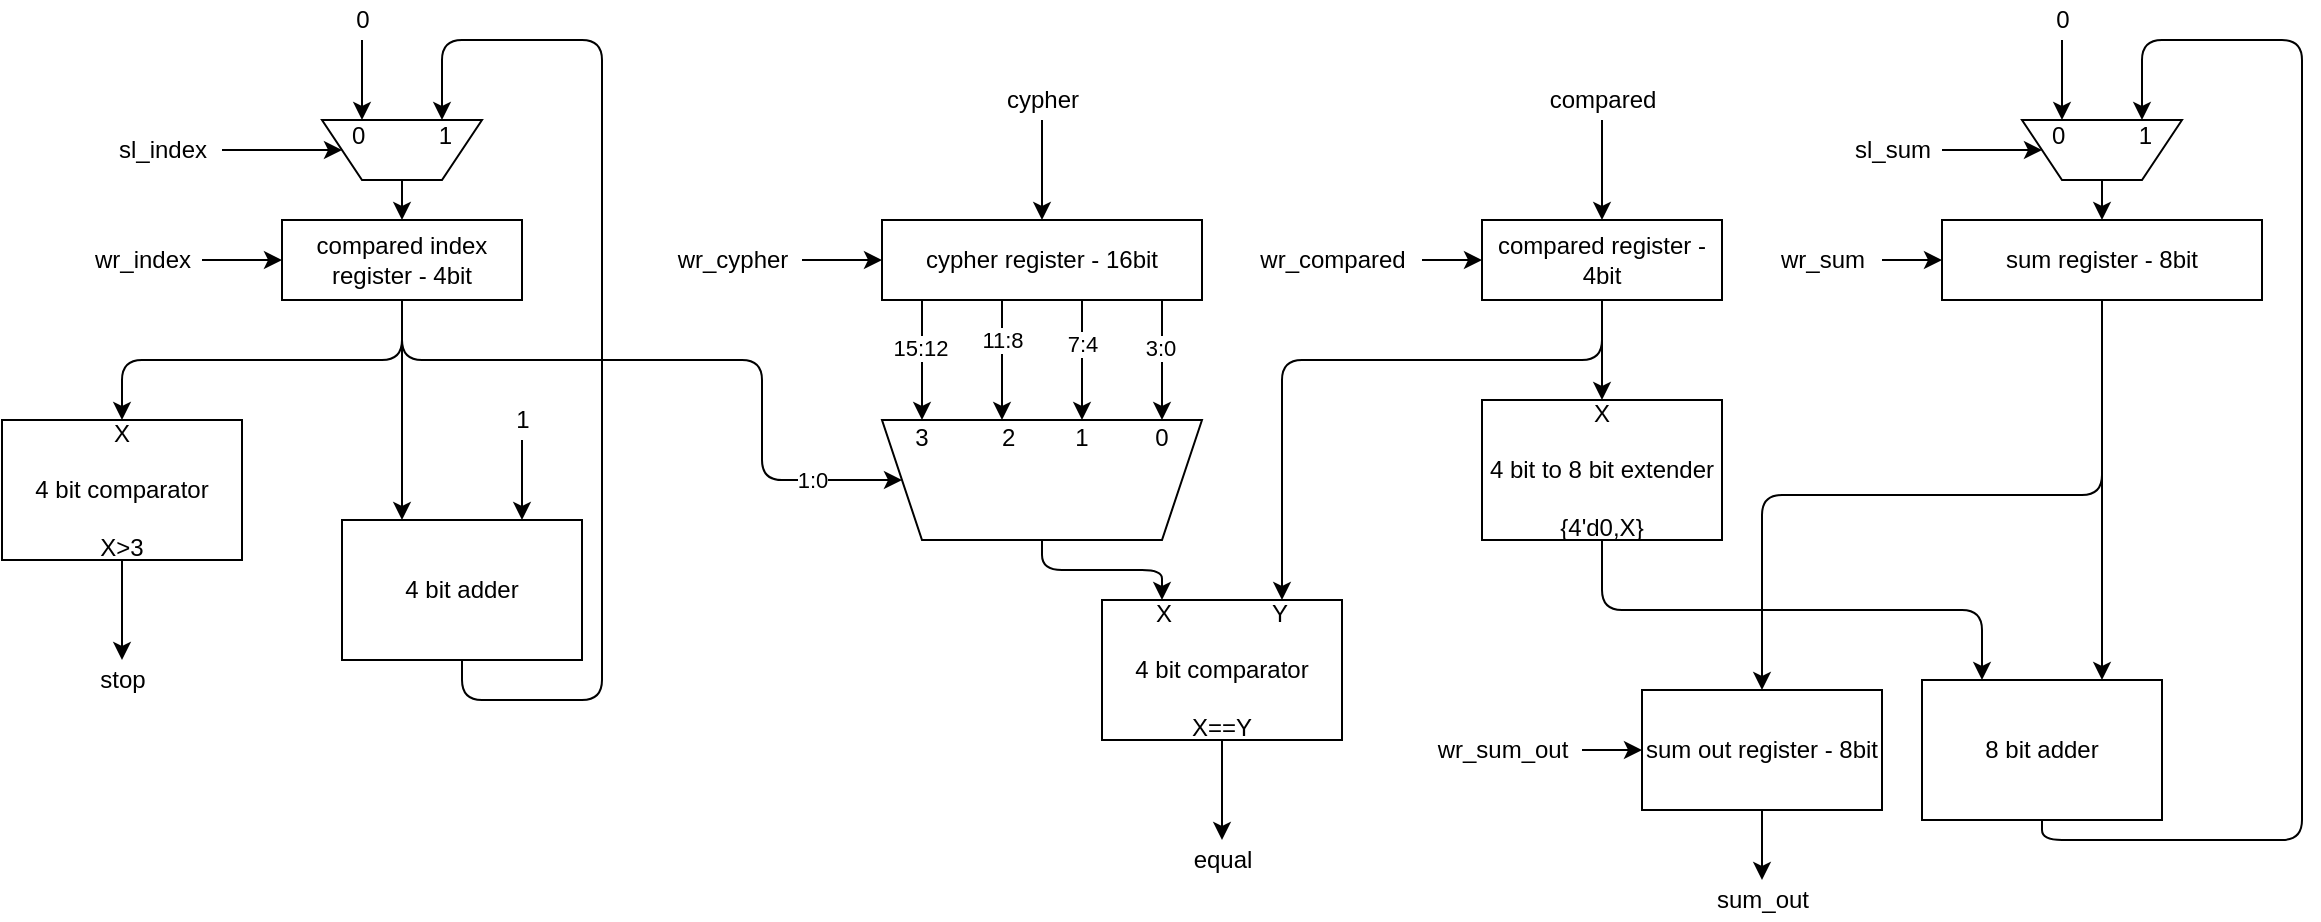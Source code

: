 <mxfile>
    <diagram id="ZdVOcvKqkg6X26MS5bD2" name="datapath">
        <mxGraphModel dx="1910" dy="487" grid="1" gridSize="10" guides="1" tooltips="1" connect="1" arrows="1" fold="1" page="1" pageScale="1" pageWidth="850" pageHeight="1100" math="0" shadow="0">
            <root>
                <mxCell id="XPeP0yjGfftGqNNi14a5-0"/>
                <mxCell id="XPeP0yjGfftGqNNi14a5-1" parent="XPeP0yjGfftGqNNi14a5-0"/>
                <mxCell id="CrxLraIGc6mBQPxh9hKg-1" style="edgeStyle=orthogonalEdgeStyle;html=1;" parent="XPeP0yjGfftGqNNi14a5-1" source="KGy81VuXfRP3Aw5jZq7l-0" edge="1">
                    <mxGeometry relative="1" as="geometry">
                        <mxPoint x="-100" y="220" as="targetPoint"/>
                        <Array as="points">
                            <mxPoint x="-100" y="220"/>
                        </Array>
                    </mxGeometry>
                </mxCell>
                <mxCell id="CrxLraIGc6mBQPxh9hKg-5" value="3:0" style="edgeLabel;html=1;align=center;verticalAlign=middle;resizable=0;points=[];" parent="CrxLraIGc6mBQPxh9hKg-1" vertex="1" connectable="0">
                    <mxGeometry x="-0.194" y="-1" relative="1" as="geometry">
                        <mxPoint as="offset"/>
                    </mxGeometry>
                </mxCell>
                <mxCell id="KGy81VuXfRP3Aw5jZq7l-0" value="cypher register - 16bit" style="whiteSpace=wrap;html=1;" parent="XPeP0yjGfftGqNNi14a5-1" vertex="1">
                    <mxGeometry x="-240" y="120" width="160" height="40" as="geometry"/>
                </mxCell>
                <mxCell id="mRzgmvmoXS2NY0X18GPS-6" style="edgeStyle=orthogonalEdgeStyle;html=1;exitX=0.5;exitY=1;exitDx=0;exitDy=0;entryX=0.5;entryY=0;entryDx=0;entryDy=0;" parent="XPeP0yjGfftGqNNi14a5-1" source="KrR5rsCbZYddll24ES3q-0" target="gKXtB0opA_RO4gvfqm3L-0" edge="1">
                    <mxGeometry relative="1" as="geometry"/>
                </mxCell>
                <mxCell id="mRzgmvmoXS2NY0X18GPS-7" style="edgeStyle=orthogonalEdgeStyle;html=1;exitX=0.5;exitY=1;exitDx=0;exitDy=0;entryX=0.25;entryY=0;entryDx=0;entryDy=0;" parent="XPeP0yjGfftGqNNi14a5-1" source="KrR5rsCbZYddll24ES3q-0" target="mRzgmvmoXS2NY0X18GPS-5" edge="1">
                    <mxGeometry relative="1" as="geometry"/>
                </mxCell>
                <mxCell id="9J9xfNeI8oakcqo642Wo-0" style="edgeStyle=orthogonalEdgeStyle;html=1;exitX=0.5;exitY=1;exitDx=0;exitDy=0;entryX=1;entryY=0.5;entryDx=0;entryDy=0;" edge="1" parent="XPeP0yjGfftGqNNi14a5-1" source="KrR5rsCbZYddll24ES3q-0" target="CrxLraIGc6mBQPxh9hKg-0">
                    <mxGeometry relative="1" as="geometry">
                        <Array as="points">
                            <mxPoint x="-480" y="190"/>
                            <mxPoint x="-300" y="190"/>
                            <mxPoint x="-300" y="250"/>
                        </Array>
                    </mxGeometry>
                </mxCell>
                <mxCell id="9J9xfNeI8oakcqo642Wo-1" value="1:0" style="edgeLabel;html=1;align=center;verticalAlign=middle;resizable=0;points=[];" vertex="1" connectable="0" parent="9J9xfNeI8oakcqo642Wo-0">
                    <mxGeometry x="0.735" relative="1" as="geometry">
                        <mxPoint as="offset"/>
                    </mxGeometry>
                </mxCell>
                <mxCell id="KrR5rsCbZYddll24ES3q-0" value="compared index register - 4bit" style="whiteSpace=wrap;html=1;" parent="XPeP0yjGfftGqNNi14a5-1" vertex="1">
                    <mxGeometry x="-540" y="120" width="120" height="40" as="geometry"/>
                </mxCell>
                <mxCell id="mRzgmvmoXS2NY0X18GPS-2" style="edgeStyle=orthogonalEdgeStyle;html=1;entryX=0.75;entryY=1;entryDx=0;entryDy=0;" parent="XPeP0yjGfftGqNNi14a5-1" source="pgQNznJHUJO7GuJ3ow-N-2" target="mRzgmvmoXS2NY0X18GPS-0" edge="1">
                    <mxGeometry relative="1" as="geometry"/>
                </mxCell>
                <mxCell id="pgQNznJHUJO7GuJ3ow-N-2" value="0" style="text;html=1;align=center;verticalAlign=middle;resizable=0;points=[];autosize=1;strokeColor=none;fillColor=none;" parent="XPeP0yjGfftGqNNi14a5-1" vertex="1">
                    <mxGeometry x="-510" y="10" width="20" height="20" as="geometry"/>
                </mxCell>
                <mxCell id="pgQNznJHUJO7GuJ3ow-N-5" style="edgeStyle=none;html=1;" parent="XPeP0yjGfftGqNNi14a5-1" source="pgQNznJHUJO7GuJ3ow-N-4" target="KGy81VuXfRP3Aw5jZq7l-0" edge="1">
                    <mxGeometry relative="1" as="geometry"/>
                </mxCell>
                <mxCell id="pgQNznJHUJO7GuJ3ow-N-4" value="wr_cypher" style="text;html=1;align=center;verticalAlign=middle;resizable=0;points=[];autosize=1;strokeColor=none;fillColor=none;" parent="XPeP0yjGfftGqNNi14a5-1" vertex="1">
                    <mxGeometry x="-350" y="130" width="70" height="20" as="geometry"/>
                </mxCell>
                <mxCell id="u11h8yRgUfMy6_1S8dIx-1" style="edgeStyle=orthogonalEdgeStyle;html=1;entryX=0.5;entryY=0;entryDx=0;entryDy=0;" parent="XPeP0yjGfftGqNNi14a5-1" source="BHs5WEKAVoBNpugfbYSk-0" target="u11h8yRgUfMy6_1S8dIx-0" edge="1">
                    <mxGeometry relative="1" as="geometry"/>
                </mxCell>
                <mxCell id="WT51ihsfkcHevo5YADm0-4" style="edgeStyle=orthogonalEdgeStyle;html=1;exitX=0.5;exitY=1;exitDx=0;exitDy=0;entryX=0.75;entryY=0;entryDx=0;entryDy=0;" parent="XPeP0yjGfftGqNNi14a5-1" source="BHs5WEKAVoBNpugfbYSk-0" target="WT51ihsfkcHevo5YADm0-2" edge="1">
                    <mxGeometry relative="1" as="geometry">
                        <Array as="points">
                            <mxPoint x="120" y="190"/>
                            <mxPoint x="-40" y="190"/>
                        </Array>
                    </mxGeometry>
                </mxCell>
                <mxCell id="BHs5WEKAVoBNpugfbYSk-0" value="compared register - 4bit" style="whiteSpace=wrap;html=1;" parent="XPeP0yjGfftGqNNi14a5-1" vertex="1">
                    <mxGeometry x="60" y="120" width="120" height="40" as="geometry"/>
                </mxCell>
                <mxCell id="BHs5WEKAVoBNpugfbYSk-2" style="edgeStyle=none;html=1;" parent="XPeP0yjGfftGqNNi14a5-1" source="BHs5WEKAVoBNpugfbYSk-1" target="KGy81VuXfRP3Aw5jZq7l-0" edge="1">
                    <mxGeometry relative="1" as="geometry"/>
                </mxCell>
                <mxCell id="BHs5WEKAVoBNpugfbYSk-1" value="cypher" style="text;html=1;align=center;verticalAlign=middle;resizable=0;points=[];autosize=1;strokeColor=none;fillColor=none;" parent="XPeP0yjGfftGqNNi14a5-1" vertex="1">
                    <mxGeometry x="-185" y="50" width="50" height="20" as="geometry"/>
                </mxCell>
                <mxCell id="BHs5WEKAVoBNpugfbYSk-4" style="edgeStyle=none;html=1;" parent="XPeP0yjGfftGqNNi14a5-1" source="BHs5WEKAVoBNpugfbYSk-3" target="BHs5WEKAVoBNpugfbYSk-0" edge="1">
                    <mxGeometry relative="1" as="geometry"/>
                </mxCell>
                <mxCell id="BHs5WEKAVoBNpugfbYSk-3" value="compared" style="text;html=1;align=center;verticalAlign=middle;resizable=0;points=[];autosize=1;strokeColor=none;fillColor=none;" parent="XPeP0yjGfftGqNNi14a5-1" vertex="1">
                    <mxGeometry x="85" y="50" width="70" height="20" as="geometry"/>
                </mxCell>
                <mxCell id="BHs5WEKAVoBNpugfbYSk-6" style="edgeStyle=none;html=1;" parent="XPeP0yjGfftGqNNi14a5-1" source="BHs5WEKAVoBNpugfbYSk-5" target="KrR5rsCbZYddll24ES3q-0" edge="1">
                    <mxGeometry relative="1" as="geometry"/>
                </mxCell>
                <mxCell id="BHs5WEKAVoBNpugfbYSk-5" value="wr_index" style="text;html=1;align=center;verticalAlign=middle;resizable=0;points=[];autosize=1;strokeColor=none;fillColor=none;" parent="XPeP0yjGfftGqNNi14a5-1" vertex="1">
                    <mxGeometry x="-640" y="130" width="60" height="20" as="geometry"/>
                </mxCell>
                <mxCell id="BHs5WEKAVoBNpugfbYSk-8" style="edgeStyle=none;html=1;" parent="XPeP0yjGfftGqNNi14a5-1" source="BHs5WEKAVoBNpugfbYSk-7" target="BHs5WEKAVoBNpugfbYSk-0" edge="1">
                    <mxGeometry relative="1" as="geometry"/>
                </mxCell>
                <mxCell id="BHs5WEKAVoBNpugfbYSk-7" value="wr_compared" style="text;html=1;align=center;verticalAlign=middle;resizable=0;points=[];autosize=1;strokeColor=none;fillColor=none;" parent="XPeP0yjGfftGqNNi14a5-1" vertex="1">
                    <mxGeometry x="-60" y="130" width="90" height="20" as="geometry"/>
                </mxCell>
                <mxCell id="NiWl0jMrNo8fdMkcoZrD-2" style="edgeStyle=none;html=1;" parent="XPeP0yjGfftGqNNi14a5-1" source="gKXtB0opA_RO4gvfqm3L-0" target="NiWl0jMrNo8fdMkcoZrD-1" edge="1">
                    <mxGeometry relative="1" as="geometry"/>
                </mxCell>
                <mxCell id="gKXtB0opA_RO4gvfqm3L-0" value="X&lt;br&gt;&lt;br&gt;4 bit comparator&lt;br&gt;&lt;br&gt;X&amp;gt;3" style="whiteSpace=wrap;html=1;" parent="XPeP0yjGfftGqNNi14a5-1" vertex="1">
                    <mxGeometry x="-680" y="220" width="120" height="70" as="geometry"/>
                </mxCell>
                <mxCell id="NiWl0jMrNo8fdMkcoZrD-1" value="stop" style="text;html=1;align=center;verticalAlign=middle;resizable=0;points=[];autosize=1;strokeColor=none;fillColor=none;" parent="XPeP0yjGfftGqNNi14a5-1" vertex="1">
                    <mxGeometry x="-640" y="340" width="40" height="20" as="geometry"/>
                </mxCell>
                <mxCell id="WT51ihsfkcHevo5YADm0-1" style="edgeStyle=orthogonalEdgeStyle;html=1;exitX=0.5;exitY=1;exitDx=0;exitDy=0;entryX=0.75;entryY=0;entryDx=0;entryDy=0;" parent="XPeP0yjGfftGqNNi14a5-1" source="xykyQLh_A4HsHkVQ0jU2-0" target="u11h8yRgUfMy6_1S8dIx-2" edge="1">
                    <mxGeometry relative="1" as="geometry"/>
                </mxCell>
                <mxCell id="DwUTr7dDn_FPE84THVov-2" style="edgeStyle=orthogonalEdgeStyle;html=1;exitX=0.5;exitY=1;exitDx=0;exitDy=0;entryX=0.5;entryY=0;entryDx=0;entryDy=0;" parent="XPeP0yjGfftGqNNi14a5-1" source="xykyQLh_A4HsHkVQ0jU2-0" target="DwUTr7dDn_FPE84THVov-1" edge="1">
                    <mxGeometry relative="1" as="geometry"/>
                </mxCell>
                <mxCell id="xykyQLh_A4HsHkVQ0jU2-0" value="sum register - 8bit" style="whiteSpace=wrap;html=1;" parent="XPeP0yjGfftGqNNi14a5-1" vertex="1">
                    <mxGeometry x="290" y="120" width="160" height="40" as="geometry"/>
                </mxCell>
                <mxCell id="WT51ihsfkcHevo5YADm0-0" style="edgeStyle=orthogonalEdgeStyle;html=1;" parent="XPeP0yjGfftGqNNi14a5-1" source="xykyQLh_A4HsHkVQ0jU2-1" target="xykyQLh_A4HsHkVQ0jU2-0" edge="1">
                    <mxGeometry relative="1" as="geometry"/>
                </mxCell>
                <mxCell id="xykyQLh_A4HsHkVQ0jU2-1" value="wr_sum" style="text;html=1;align=center;verticalAlign=middle;resizable=0;points=[];autosize=1;strokeColor=none;fillColor=none;" parent="XPeP0yjGfftGqNNi14a5-1" vertex="1">
                    <mxGeometry x="200" y="130" width="60" height="20" as="geometry"/>
                </mxCell>
                <mxCell id="EjMQvjpOMzqtslkIgwY--1" style="edgeStyle=none;html=1;" parent="XPeP0yjGfftGqNNi14a5-1" source="EjMQvjpOMzqtslkIgwY--0" target="xykyQLh_A4HsHkVQ0jU2-0" edge="1">
                    <mxGeometry relative="1" as="geometry"/>
                </mxCell>
                <mxCell id="EjMQvjpOMzqtslkIgwY--0" value="0&amp;nbsp; &amp;nbsp; &amp;nbsp; &amp;nbsp; &amp;nbsp; &amp;nbsp;1&lt;br&gt;&amp;nbsp;" style="shape=trapezoid;perimeter=trapezoidPerimeter;whiteSpace=wrap;html=1;fixedSize=1;direction=west;" parent="XPeP0yjGfftGqNNi14a5-1" vertex="1">
                    <mxGeometry x="330" y="70" width="80" height="30" as="geometry"/>
                </mxCell>
                <mxCell id="EjMQvjpOMzqtslkIgwY--3" style="edgeStyle=none;html=1;entryX=0.75;entryY=1;entryDx=0;entryDy=0;" parent="XPeP0yjGfftGqNNi14a5-1" source="EjMQvjpOMzqtslkIgwY--2" target="EjMQvjpOMzqtslkIgwY--0" edge="1">
                    <mxGeometry relative="1" as="geometry"/>
                </mxCell>
                <mxCell id="EjMQvjpOMzqtslkIgwY--2" value="0" style="text;html=1;align=center;verticalAlign=middle;resizable=0;points=[];autosize=1;strokeColor=none;fillColor=none;" parent="XPeP0yjGfftGqNNi14a5-1" vertex="1">
                    <mxGeometry x="340" y="10" width="20" height="20" as="geometry"/>
                </mxCell>
                <mxCell id="u11h8yRgUfMy6_1S8dIx-6" style="edgeStyle=orthogonalEdgeStyle;html=1;exitX=0.5;exitY=1;exitDx=0;exitDy=0;entryX=0.25;entryY=0;entryDx=0;entryDy=0;" parent="XPeP0yjGfftGqNNi14a5-1" source="u11h8yRgUfMy6_1S8dIx-0" target="u11h8yRgUfMy6_1S8dIx-2" edge="1">
                    <mxGeometry relative="1" as="geometry"/>
                </mxCell>
                <mxCell id="u11h8yRgUfMy6_1S8dIx-0" value="X&lt;br&gt;&lt;br&gt;4 bit to 8 bit extender&lt;br&gt;&lt;br&gt;{4'd0,X}" style="whiteSpace=wrap;html=1;" parent="XPeP0yjGfftGqNNi14a5-1" vertex="1">
                    <mxGeometry x="60" y="210" width="120" height="70" as="geometry"/>
                </mxCell>
                <mxCell id="u11h8yRgUfMy6_1S8dIx-7" style="edgeStyle=orthogonalEdgeStyle;html=1;exitX=0.5;exitY=1;exitDx=0;exitDy=0;entryX=0.25;entryY=1;entryDx=0;entryDy=0;" parent="XPeP0yjGfftGqNNi14a5-1" source="u11h8yRgUfMy6_1S8dIx-2" target="EjMQvjpOMzqtslkIgwY--0" edge="1">
                    <mxGeometry relative="1" as="geometry">
                        <Array as="points">
                            <mxPoint x="340" y="430"/>
                            <mxPoint x="470" y="430"/>
                            <mxPoint x="470" y="30"/>
                            <mxPoint x="390" y="30"/>
                        </Array>
                    </mxGeometry>
                </mxCell>
                <mxCell id="u11h8yRgUfMy6_1S8dIx-2" value="8 bit adder" style="whiteSpace=wrap;html=1;" parent="XPeP0yjGfftGqNNi14a5-1" vertex="1">
                    <mxGeometry x="280" y="350" width="120" height="70" as="geometry"/>
                </mxCell>
                <mxCell id="u11h8yRgUfMy6_1S8dIx-9" style="edgeStyle=orthogonalEdgeStyle;html=1;" parent="XPeP0yjGfftGqNNi14a5-1" source="u11h8yRgUfMy6_1S8dIx-8" target="EjMQvjpOMzqtslkIgwY--0" edge="1">
                    <mxGeometry relative="1" as="geometry"/>
                </mxCell>
                <mxCell id="u11h8yRgUfMy6_1S8dIx-8" value="sl_sum" style="text;html=1;align=center;verticalAlign=middle;resizable=0;points=[];autosize=1;strokeColor=none;fillColor=none;" parent="XPeP0yjGfftGqNNi14a5-1" vertex="1">
                    <mxGeometry x="240" y="75" width="50" height="20" as="geometry"/>
                </mxCell>
                <mxCell id="WT51ihsfkcHevo5YADm0-3" style="edgeStyle=orthogonalEdgeStyle;html=1;exitX=0.5;exitY=0;exitDx=0;exitDy=0;entryX=0.25;entryY=0;entryDx=0;entryDy=0;" parent="XPeP0yjGfftGqNNi14a5-1" source="CrxLraIGc6mBQPxh9hKg-0" target="WT51ihsfkcHevo5YADm0-2" edge="1">
                    <mxGeometry relative="1" as="geometry"/>
                </mxCell>
                <mxCell id="CrxLraIGc6mBQPxh9hKg-0" value="3&amp;nbsp; &amp;nbsp; &amp;nbsp; &amp;nbsp; &amp;nbsp; &amp;nbsp;2&amp;nbsp; &amp;nbsp; &amp;nbsp; &amp;nbsp; &amp;nbsp;1&amp;nbsp; &amp;nbsp; &amp;nbsp; &amp;nbsp; &amp;nbsp; 0&lt;br&gt;&lt;br&gt;&lt;br&gt;&amp;nbsp;&amp;nbsp;" style="shape=trapezoid;perimeter=trapezoidPerimeter;whiteSpace=wrap;html=1;fixedSize=1;direction=west;" parent="XPeP0yjGfftGqNNi14a5-1" vertex="1">
                    <mxGeometry x="-240" y="220" width="160" height="60" as="geometry"/>
                </mxCell>
                <mxCell id="CrxLraIGc6mBQPxh9hKg-2" style="edgeStyle=orthogonalEdgeStyle;html=1;" parent="XPeP0yjGfftGqNNi14a5-1" edge="1">
                    <mxGeometry relative="1" as="geometry">
                        <mxPoint x="-140" y="160" as="sourcePoint"/>
                        <mxPoint x="-140" y="220" as="targetPoint"/>
                        <Array as="points">
                            <mxPoint x="-140" y="190"/>
                            <mxPoint x="-140" y="190"/>
                        </Array>
                    </mxGeometry>
                </mxCell>
                <mxCell id="CrxLraIGc6mBQPxh9hKg-6" value="7:4" style="edgeLabel;html=1;align=center;verticalAlign=middle;resizable=0;points=[];" parent="CrxLraIGc6mBQPxh9hKg-2" vertex="1" connectable="0">
                    <mxGeometry x="-0.289" relative="1" as="geometry">
                        <mxPoint as="offset"/>
                    </mxGeometry>
                </mxCell>
                <mxCell id="CrxLraIGc6mBQPxh9hKg-3" style="edgeStyle=orthogonalEdgeStyle;html=1;" parent="XPeP0yjGfftGqNNi14a5-1" edge="1">
                    <mxGeometry relative="1" as="geometry">
                        <mxPoint x="-180" y="160" as="sourcePoint"/>
                        <mxPoint x="-180" y="220" as="targetPoint"/>
                        <Array as="points">
                            <mxPoint x="-180" y="190"/>
                            <mxPoint x="-180" y="190"/>
                        </Array>
                    </mxGeometry>
                </mxCell>
                <mxCell id="CrxLraIGc6mBQPxh9hKg-7" value="11:8" style="edgeLabel;html=1;align=center;verticalAlign=middle;resizable=0;points=[];" parent="CrxLraIGc6mBQPxh9hKg-3" vertex="1" connectable="0">
                    <mxGeometry x="-0.352" relative="1" as="geometry">
                        <mxPoint as="offset"/>
                    </mxGeometry>
                </mxCell>
                <mxCell id="CrxLraIGc6mBQPxh9hKg-4" style="edgeStyle=orthogonalEdgeStyle;html=1;" parent="XPeP0yjGfftGqNNi14a5-1" edge="1">
                    <mxGeometry relative="1" as="geometry">
                        <mxPoint x="-220" y="160" as="sourcePoint"/>
                        <mxPoint x="-220" y="220" as="targetPoint"/>
                        <Array as="points">
                            <mxPoint x="-220" y="190"/>
                            <mxPoint x="-220" y="190"/>
                        </Array>
                    </mxGeometry>
                </mxCell>
                <mxCell id="CrxLraIGc6mBQPxh9hKg-8" value="15:12" style="edgeLabel;html=1;align=center;verticalAlign=middle;resizable=0;points=[];" parent="CrxLraIGc6mBQPxh9hKg-4" vertex="1" connectable="0">
                    <mxGeometry x="-0.225" y="-1" relative="1" as="geometry">
                        <mxPoint as="offset"/>
                    </mxGeometry>
                </mxCell>
                <mxCell id="_noOX_5laV9VMhyQpMn0-2" style="edgeStyle=orthogonalEdgeStyle;html=1;" parent="XPeP0yjGfftGqNNi14a5-1" source="WT51ihsfkcHevo5YADm0-2" target="_noOX_5laV9VMhyQpMn0-0" edge="1">
                    <mxGeometry relative="1" as="geometry"/>
                </mxCell>
                <mxCell id="WT51ihsfkcHevo5YADm0-2" value="X&amp;nbsp; &amp;nbsp; &amp;nbsp; &amp;nbsp; &amp;nbsp; &amp;nbsp; &amp;nbsp; &amp;nbsp;Y&lt;br&gt;&lt;br&gt;4 bit comparator&lt;br&gt;&lt;br&gt;X==Y" style="whiteSpace=wrap;html=1;" parent="XPeP0yjGfftGqNNi14a5-1" vertex="1">
                    <mxGeometry x="-130" y="310" width="120" height="70" as="geometry"/>
                </mxCell>
                <mxCell id="_noOX_5laV9VMhyQpMn0-0" value="equal" style="text;html=1;align=center;verticalAlign=middle;resizable=0;points=[];autosize=1;strokeColor=none;fillColor=none;" parent="XPeP0yjGfftGqNNi14a5-1" vertex="1">
                    <mxGeometry x="-90" y="430" width="40" height="20" as="geometry"/>
                </mxCell>
                <mxCell id="mRzgmvmoXS2NY0X18GPS-1" style="edgeStyle=orthogonalEdgeStyle;html=1;exitX=0.5;exitY=0;exitDx=0;exitDy=0;entryX=0.5;entryY=0;entryDx=0;entryDy=0;" parent="XPeP0yjGfftGqNNi14a5-1" source="mRzgmvmoXS2NY0X18GPS-0" target="KrR5rsCbZYddll24ES3q-0" edge="1">
                    <mxGeometry relative="1" as="geometry"/>
                </mxCell>
                <mxCell id="mRzgmvmoXS2NY0X18GPS-0" value="0&amp;nbsp; &amp;nbsp; &amp;nbsp; &amp;nbsp; &amp;nbsp; &amp;nbsp;1&lt;br&gt;&amp;nbsp;" style="shape=trapezoid;perimeter=trapezoidPerimeter;whiteSpace=wrap;html=1;fixedSize=1;direction=west;" parent="XPeP0yjGfftGqNNi14a5-1" vertex="1">
                    <mxGeometry x="-520" y="70" width="80" height="30" as="geometry"/>
                </mxCell>
                <mxCell id="mRzgmvmoXS2NY0X18GPS-4" style="edgeStyle=orthogonalEdgeStyle;html=1;" parent="XPeP0yjGfftGqNNi14a5-1" source="mRzgmvmoXS2NY0X18GPS-3" target="mRzgmvmoXS2NY0X18GPS-0" edge="1">
                    <mxGeometry relative="1" as="geometry"/>
                </mxCell>
                <mxCell id="mRzgmvmoXS2NY0X18GPS-3" value="sl_index" style="text;html=1;align=center;verticalAlign=middle;resizable=0;points=[];autosize=1;strokeColor=none;fillColor=none;" parent="XPeP0yjGfftGqNNi14a5-1" vertex="1">
                    <mxGeometry x="-630" y="75" width="60" height="20" as="geometry"/>
                </mxCell>
                <mxCell id="mRzgmvmoXS2NY0X18GPS-10" style="edgeStyle=orthogonalEdgeStyle;html=1;exitX=0.5;exitY=1;exitDx=0;exitDy=0;entryX=0.25;entryY=1;entryDx=0;entryDy=0;" parent="XPeP0yjGfftGqNNi14a5-1" source="mRzgmvmoXS2NY0X18GPS-5" target="mRzgmvmoXS2NY0X18GPS-0" edge="1">
                    <mxGeometry relative="1" as="geometry">
                        <Array as="points">
                            <mxPoint x="-450" y="360"/>
                            <mxPoint x="-380" y="360"/>
                            <mxPoint x="-380" y="30"/>
                            <mxPoint x="-460" y="30"/>
                        </Array>
                    </mxGeometry>
                </mxCell>
                <mxCell id="mRzgmvmoXS2NY0X18GPS-5" value="4 bit adder" style="whiteSpace=wrap;html=1;" parent="XPeP0yjGfftGqNNi14a5-1" vertex="1">
                    <mxGeometry x="-510" y="270" width="120" height="70" as="geometry"/>
                </mxCell>
                <mxCell id="mRzgmvmoXS2NY0X18GPS-9" style="edgeStyle=orthogonalEdgeStyle;html=1;entryX=0.75;entryY=0;entryDx=0;entryDy=0;" parent="XPeP0yjGfftGqNNi14a5-1" source="mRzgmvmoXS2NY0X18GPS-8" target="mRzgmvmoXS2NY0X18GPS-5" edge="1">
                    <mxGeometry relative="1" as="geometry"/>
                </mxCell>
                <mxCell id="mRzgmvmoXS2NY0X18GPS-8" value="1" style="text;html=1;align=center;verticalAlign=middle;resizable=0;points=[];autosize=1;strokeColor=none;fillColor=none;" parent="XPeP0yjGfftGqNNi14a5-1" vertex="1">
                    <mxGeometry x="-430" y="210" width="20" height="20" as="geometry"/>
                </mxCell>
                <mxCell id="DwUTr7dDn_FPE84THVov-7" style="edgeStyle=orthogonalEdgeStyle;html=1;exitX=0.5;exitY=1;exitDx=0;exitDy=0;" parent="XPeP0yjGfftGqNNi14a5-1" source="DwUTr7dDn_FPE84THVov-1" target="DwUTr7dDn_FPE84THVov-6" edge="1">
                    <mxGeometry relative="1" as="geometry"/>
                </mxCell>
                <mxCell id="DwUTr7dDn_FPE84THVov-1" value="sum out register - 8bit" style="whiteSpace=wrap;html=1;" parent="XPeP0yjGfftGqNNi14a5-1" vertex="1">
                    <mxGeometry x="140" y="355" width="120" height="60" as="geometry"/>
                </mxCell>
                <mxCell id="DwUTr7dDn_FPE84THVov-4" style="edgeStyle=orthogonalEdgeStyle;html=1;entryX=0;entryY=0.5;entryDx=0;entryDy=0;" parent="XPeP0yjGfftGqNNi14a5-1" source="DwUTr7dDn_FPE84THVov-3" target="DwUTr7dDn_FPE84THVov-1" edge="1">
                    <mxGeometry relative="1" as="geometry"/>
                </mxCell>
                <mxCell id="DwUTr7dDn_FPE84THVov-3" value="wr_sum_out" style="text;html=1;align=center;verticalAlign=middle;resizable=0;points=[];autosize=1;strokeColor=none;fillColor=none;" parent="XPeP0yjGfftGqNNi14a5-1" vertex="1">
                    <mxGeometry x="30" y="375" width="80" height="20" as="geometry"/>
                </mxCell>
                <mxCell id="DwUTr7dDn_FPE84THVov-6" value="sum_out" style="text;html=1;align=center;verticalAlign=middle;resizable=0;points=[];autosize=1;strokeColor=none;fillColor=none;" parent="XPeP0yjGfftGqNNi14a5-1" vertex="1">
                    <mxGeometry x="170" y="450" width="60" height="20" as="geometry"/>
                </mxCell>
            </root>
        </mxGraphModel>
    </diagram>
    <diagram id="3ch7OQ7nIhqO_Kj1MaXy" name="fsm">
        <mxGraphModel dx="1060" dy="487" grid="1" gridSize="10" guides="1" tooltips="1" connect="1" arrows="1" fold="1" page="1" pageScale="1" pageWidth="850" pageHeight="1100" math="0" shadow="0">
            <root>
                <mxCell id="0"/>
                <mxCell id="1" parent="0"/>
                <mxCell id="11" value="" style="edgeStyle=none;html=1;" parent="1" source="2" target="10" edge="1">
                    <mxGeometry relative="1" as="geometry"/>
                </mxCell>
                <mxCell id="2" value="cypher &amp;lt;- input&lt;br&gt;checked_index = 0&lt;br&gt;match=0&lt;br&gt;sum=0" style="whiteSpace=wrap;html=1;" parent="1" vertex="1">
                    <mxGeometry x="330" y="200" width="130" height="60" as="geometry"/>
                </mxCell>
                <mxCell id="5" style="edgeStyle=none;html=1;entryX=0;entryY=0;entryDx=0;entryDy=0;" parent="1" source="3" target="2" edge="1">
                    <mxGeometry relative="1" as="geometry"/>
                </mxCell>
                <mxCell id="3" value="" style="shape=waypoint;sketch=0;size=6;pointerEvents=1;points=[];fillColor=none;resizable=0;rotatable=0;perimeter=centerPerimeter;snapToPoint=1;" parent="1" vertex="1">
                    <mxGeometry x="270" y="150" width="40" height="40" as="geometry"/>
                </mxCell>
                <mxCell id="6" value="reset" style="text;html=1;align=center;verticalAlign=middle;resizable=0;points=[];autosize=1;strokeColor=none;fillColor=none;" parent="1" vertex="1">
                    <mxGeometry x="260" y="150" width="40" height="20" as="geometry"/>
                </mxCell>
                <mxCell id="16" value="" style="edgeStyle=none;html=1;" parent="1" source="10" target="15" edge="1">
                    <mxGeometry relative="1" as="geometry"/>
                </mxCell>
                <mxCell id="17" value="read==1&lt;br&gt;checked_index&amp;lt;4" style="edgeLabel;html=1;align=center;verticalAlign=middle;resizable=0;points=[];" parent="16" vertex="1" connectable="0">
                    <mxGeometry x="-0.262" y="-2" relative="1" as="geometry">
                        <mxPoint x="4" y="10" as="offset"/>
                    </mxGeometry>
                </mxCell>
                <mxCell id="32" value="" style="edgeStyle=none;html=1;" parent="1" source="10" target="31" edge="1">
                    <mxGeometry relative="1" as="geometry"/>
                </mxCell>
                <mxCell id="33" value="checked_index&amp;gt;=4" style="edgeLabel;html=1;align=center;verticalAlign=middle;resizable=0;points=[];" parent="32" vertex="1" connectable="0">
                    <mxGeometry x="0.23" y="2" relative="1" as="geometry">
                        <mxPoint x="17" y="2" as="offset"/>
                    </mxGeometry>
                </mxCell>
                <mxCell id="10" value="compared &amp;lt;- input" style="whiteSpace=wrap;html=1;" parent="1" vertex="1">
                    <mxGeometry x="335" y="310" width="120" height="60" as="geometry"/>
                </mxCell>
                <mxCell id="22" value="" style="edgeStyle=none;html=1;" parent="1" source="15" target="21" edge="1">
                    <mxGeometry relative="1" as="geometry"/>
                </mxCell>
                <mxCell id="23" value="compared == cypher[4*checked_index+3:4*checked_index]" style="edgeLabel;html=1;align=center;verticalAlign=middle;resizable=0;points=[];" parent="22" vertex="1" connectable="0">
                    <mxGeometry x="-0.458" relative="1" as="geometry">
                        <mxPoint x="86" y="-9" as="offset"/>
                    </mxGeometry>
                </mxCell>
                <mxCell id="27" style="html=1;" parent="1" source="15" target="40" edge="1">
                    <mxGeometry relative="1" as="geometry"/>
                </mxCell>
                <mxCell id="28" value="compared != cypher[4*checked_index+3:4*checked_index]" style="edgeLabel;html=1;align=center;verticalAlign=middle;resizable=0;points=[];" parent="27" vertex="1" connectable="0">
                    <mxGeometry x="0.037" y="-14" relative="1" as="geometry">
                        <mxPoint x="-84" y="12" as="offset"/>
                    </mxGeometry>
                </mxCell>
                <mxCell id="15" value="sum = sum + compared&lt;br&gt;" style="whiteSpace=wrap;html=1;" parent="1" vertex="1">
                    <mxGeometry x="330" y="500" width="130" height="60" as="geometry"/>
                </mxCell>
                <mxCell id="18" style="edgeStyle=none;html=1;" parent="1" source="10" target="10" edge="1">
                    <mxGeometry relative="1" as="geometry">
                        <Array as="points">
                            <mxPoint x="520" y="340"/>
                        </Array>
                    </mxGeometry>
                </mxCell>
                <mxCell id="19" value="read==0&lt;br&gt;checked_index&amp;lt;4" style="edgeLabel;html=1;align=center;verticalAlign=middle;resizable=0;points=[];" parent="18" vertex="1" connectable="0">
                    <mxGeometry x="-0.456" y="-3" relative="1" as="geometry">
                        <mxPoint x="14" y="-15" as="offset"/>
                    </mxGeometry>
                </mxCell>
                <mxCell id="24" style="edgeStyle=none;html=1;" parent="1" source="21" target="10" edge="1">
                    <mxGeometry relative="1" as="geometry"/>
                </mxCell>
                <mxCell id="21" value="checked_index = checked_index + 1" style="whiteSpace=wrap;html=1;" parent="1" vertex="1">
                    <mxGeometry x="510" y="410" width="120" height="60" as="geometry"/>
                </mxCell>
                <mxCell id="34" style="edgeStyle=none;html=1;" parent="1" source="31" target="2" edge="1">
                    <mxGeometry relative="1" as="geometry"/>
                </mxCell>
                <mxCell id="35" value="reset" style="edgeLabel;html=1;align=center;verticalAlign=middle;resizable=0;points=[];" parent="34" vertex="1" connectable="0">
                    <mxGeometry x="-0.298" y="-4" relative="1" as="geometry">
                        <mxPoint x="21" y="-3" as="offset"/>
                    </mxGeometry>
                </mxCell>
                <mxCell id="31" value="match=1&lt;br&gt;sum_out=sum" style="whiteSpace=wrap;html=1;" parent="1" vertex="1">
                    <mxGeometry x="100" y="250" width="120" height="60" as="geometry"/>
                </mxCell>
                <mxCell id="36" style="edgeStyle=none;html=1;" parent="1" source="31" target="31" edge="1">
                    <mxGeometry relative="1" as="geometry">
                        <Array as="points">
                            <mxPoint x="50" y="280"/>
                        </Array>
                    </mxGeometry>
                </mxCell>
                <mxCell id="39" value="!reset" style="edgeLabel;html=1;align=center;verticalAlign=middle;resizable=0;points=[];" parent="36" vertex="1" connectable="0">
                    <mxGeometry x="-0.353" relative="1" as="geometry">
                        <mxPoint y="1" as="offset"/>
                    </mxGeometry>
                </mxCell>
                <mxCell id="41" style="edgeStyle=none;html=1;exitX=0.5;exitY=0;exitDx=0;exitDy=0;" parent="1" source="40" target="10" edge="1">
                    <mxGeometry relative="1" as="geometry"/>
                </mxCell>
                <mxCell id="40" value="checked_index = 0" style="whiteSpace=wrap;html=1;" parent="1" vertex="1">
                    <mxGeometry x="170" y="410" width="120" height="60" as="geometry"/>
                </mxCell>
            </root>
        </mxGraphModel>
    </diagram>
</mxfile>